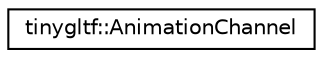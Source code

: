 digraph "Graphical Class Hierarchy"
{
  edge [fontname="Helvetica",fontsize="10",labelfontname="Helvetica",labelfontsize="10"];
  node [fontname="Helvetica",fontsize="10",shape=record];
  rankdir="LR";
  Node0 [label="tinygltf::AnimationChannel",height=0.2,width=0.4,color="black", fillcolor="white", style="filled",URL="$structtinygltf_1_1AnimationChannel.html"];
}
